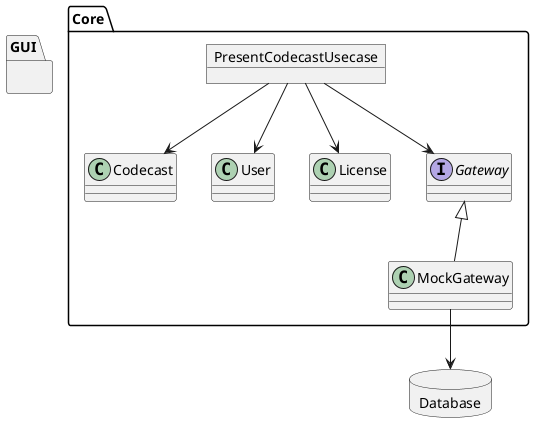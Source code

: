 @startuml
allow_mixing
database Database

package Core {
  object PresentCodecastUsecase
  class Codecast
  class User
  class License
  interface Gateway
  class MockGateway
}

PresentCodecastUsecase --> Codecast
PresentCodecastUsecase --> User
PresentCodecastUsecase --> License
PresentCodecastUsecase --> Gateway
Gateway <|-- MockGateway
MockGateway --> Database

package GUI {
}
@enduml
